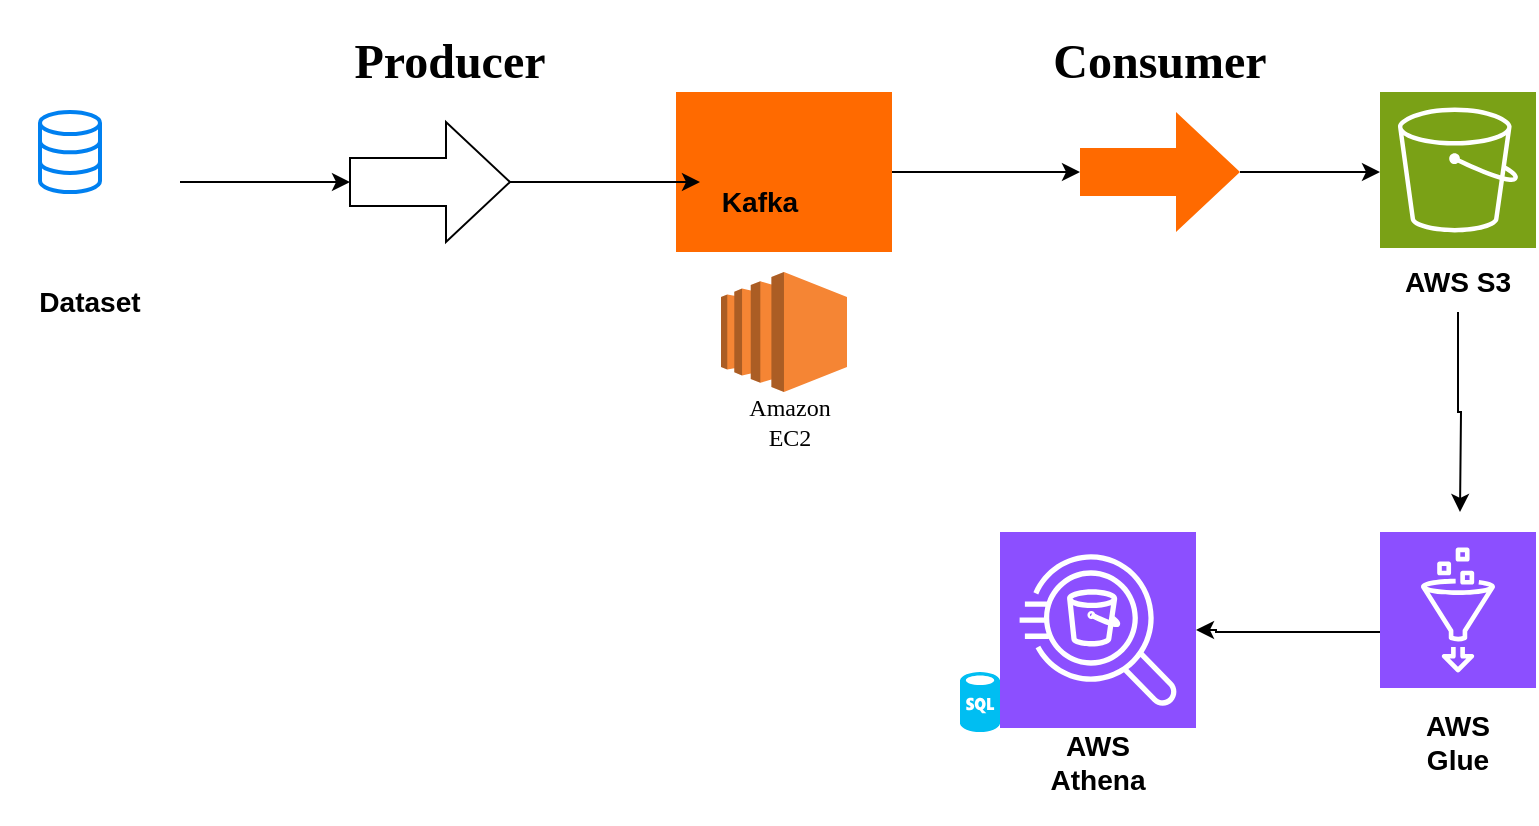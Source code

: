 <mxfile version="24.8.6">
  <diagram name="Page-1" id="zlv62F5g4ZdggqDwZbUX">
    <mxGraphModel dx="1050" dy="557" grid="1" gridSize="10" guides="1" tooltips="1" connect="1" arrows="1" fold="1" page="1" pageScale="1" pageWidth="850" pageHeight="1100" math="0" shadow="0">
      <root>
        <mxCell id="0" />
        <mxCell id="1" parent="0" />
        <mxCell id="6A9R2vZPu0vE_zY2NeRu-18" value="" style="edgeStyle=orthogonalEdgeStyle;rounded=0;orthogonalLoop=1;jettySize=auto;html=1;" edge="1" parent="1" source="6A9R2vZPu0vE_zY2NeRu-1" target="6A9R2vZPu0vE_zY2NeRu-17">
          <mxGeometry relative="1" as="geometry" />
        </mxCell>
        <mxCell id="6A9R2vZPu0vE_zY2NeRu-1" value="" style="shape=image;html=1;verticalAlign=top;verticalLabelPosition=bottom;labelBackgroundColor=#ffffff;imageAspect=0;aspect=fixed;image=https://cdn3.iconfinder.com/data/icons/cad-database-presentation-spreadsheet-vector-fil-2/512/19-128.png" vertex="1" parent="1">
          <mxGeometry x="30" y="170" width="90" height="90" as="geometry" />
        </mxCell>
        <mxCell id="6A9R2vZPu0vE_zY2NeRu-24" value="" style="edgeStyle=orthogonalEdgeStyle;rounded=0;orthogonalLoop=1;jettySize=auto;html=1;" edge="1" parent="1" source="6A9R2vZPu0vE_zY2NeRu-5" target="6A9R2vZPu0vE_zY2NeRu-23">
          <mxGeometry relative="1" as="geometry" />
        </mxCell>
        <mxCell id="6A9R2vZPu0vE_zY2NeRu-5" value="" style="points=[];aspect=fixed;html=1;align=center;shadow=0;dashed=0;fillColor=#FF6A00;strokeColor=none;shape=mxgraph.alibaba_cloud.kafka;" vertex="1" parent="1">
          <mxGeometry x="368" y="170" width="108" height="80" as="geometry" />
        </mxCell>
        <mxCell id="6A9R2vZPu0vE_zY2NeRu-6" value="" style="html=1;verticalLabelPosition=bottom;align=center;labelBackgroundColor=#ffffff;verticalAlign=top;strokeWidth=2;strokeColor=#0080F0;shadow=0;dashed=0;shape=mxgraph.ios7.icons.data;" vertex="1" parent="1">
          <mxGeometry x="50" y="180" width="30" height="40" as="geometry" />
        </mxCell>
        <mxCell id="6A9R2vZPu0vE_zY2NeRu-7" value="" style="outlineConnect=0;dashed=0;verticalLabelPosition=bottom;verticalAlign=top;align=center;html=1;shape=mxgraph.aws3.ec2;fillColor=#F58534;gradientColor=none;" vertex="1" parent="1">
          <mxGeometry x="390.5" y="260" width="63" height="60" as="geometry" />
        </mxCell>
        <mxCell id="6A9R2vZPu0vE_zY2NeRu-15" value="&lt;h3&gt;Kafka&lt;/h3&gt;" style="text;html=1;align=center;verticalAlign=middle;whiteSpace=wrap;rounded=0;" vertex="1" parent="1">
          <mxGeometry x="380" y="210" width="60" height="30" as="geometry" />
        </mxCell>
        <mxCell id="6A9R2vZPu0vE_zY2NeRu-16" value="Amazon EC2" style="text;html=1;align=center;verticalAlign=middle;whiteSpace=wrap;rounded=0;fontFamily=Times New Roman;" vertex="1" parent="1">
          <mxGeometry x="395" y="320" width="60" height="30" as="geometry" />
        </mxCell>
        <mxCell id="6A9R2vZPu0vE_zY2NeRu-19" value="" style="edgeStyle=orthogonalEdgeStyle;rounded=0;orthogonalLoop=1;jettySize=auto;html=1;" edge="1" parent="1" source="6A9R2vZPu0vE_zY2NeRu-17" target="6A9R2vZPu0vE_zY2NeRu-15">
          <mxGeometry relative="1" as="geometry">
            <Array as="points">
              <mxPoint x="360" y="215" />
              <mxPoint x="360" y="215" />
            </Array>
          </mxGeometry>
        </mxCell>
        <mxCell id="6A9R2vZPu0vE_zY2NeRu-17" value="" style="shape=singleArrow;whiteSpace=wrap;html=1;arrowWidth=0.4;arrowSize=0.4;verticalAlign=top;labelBackgroundColor=#ffffff;" vertex="1" parent="1">
          <mxGeometry x="205" y="185" width="80" height="60" as="geometry" />
        </mxCell>
        <mxCell id="6A9R2vZPu0vE_zY2NeRu-22" value="&lt;h1&gt;&lt;font face=&quot;Times New Roman&quot;&gt;Producer&lt;/font&gt;&lt;/h1&gt;" style="text;html=1;align=center;verticalAlign=middle;whiteSpace=wrap;rounded=0;" vertex="1" parent="1">
          <mxGeometry x="170" y="130" width="170" height="50" as="geometry" />
        </mxCell>
        <mxCell id="6A9R2vZPu0vE_zY2NeRu-27" value="" style="edgeStyle=orthogonalEdgeStyle;rounded=0;orthogonalLoop=1;jettySize=auto;html=1;" edge="1" parent="1" source="6A9R2vZPu0vE_zY2NeRu-23" target="6A9R2vZPu0vE_zY2NeRu-26">
          <mxGeometry relative="1" as="geometry">
            <Array as="points">
              <mxPoint x="700" y="210" />
              <mxPoint x="700" y="210" />
            </Array>
          </mxGeometry>
        </mxCell>
        <mxCell id="6A9R2vZPu0vE_zY2NeRu-23" value="" style="shape=singleArrow;whiteSpace=wrap;html=1;arrowWidth=0.4;arrowSize=0.4;fillColor=#FF6A00;strokeColor=none;shadow=0;dashed=0;" vertex="1" parent="1">
          <mxGeometry x="570" y="180" width="80" height="60" as="geometry" />
        </mxCell>
        <mxCell id="6A9R2vZPu0vE_zY2NeRu-25" value="&lt;h1&gt;&lt;font face=&quot;Times New Roman&quot;&gt;Consumer&lt;/font&gt;&lt;/h1&gt;" style="text;html=1;align=center;verticalAlign=middle;whiteSpace=wrap;rounded=0;" vertex="1" parent="1">
          <mxGeometry x="525" y="130" width="170" height="50" as="geometry" />
        </mxCell>
        <mxCell id="6A9R2vZPu0vE_zY2NeRu-26" value="" style="sketch=0;points=[[0,0,0],[0.25,0,0],[0.5,0,0],[0.75,0,0],[1,0,0],[0,1,0],[0.25,1,0],[0.5,1,0],[0.75,1,0],[1,1,0],[0,0.25,0],[0,0.5,0],[0,0.75,0],[1,0.25,0],[1,0.5,0],[1,0.75,0]];outlineConnect=0;fontColor=#232F3E;fillColor=#7AA116;strokeColor=#ffffff;dashed=0;verticalLabelPosition=bottom;verticalAlign=top;align=center;html=1;fontSize=12;fontStyle=0;aspect=fixed;shape=mxgraph.aws4.resourceIcon;resIcon=mxgraph.aws4.s3;" vertex="1" parent="1">
          <mxGeometry x="720" y="170" width="78" height="78" as="geometry" />
        </mxCell>
        <mxCell id="6A9R2vZPu0vE_zY2NeRu-30" value="" style="edgeStyle=orthogonalEdgeStyle;rounded=0;orthogonalLoop=1;jettySize=auto;html=1;" edge="1" parent="1" source="6A9R2vZPu0vE_zY2NeRu-28">
          <mxGeometry relative="1" as="geometry">
            <mxPoint x="760" y="380" as="targetPoint" />
          </mxGeometry>
        </mxCell>
        <mxCell id="6A9R2vZPu0vE_zY2NeRu-28" value="&lt;h3&gt;AWS S3&lt;/h3&gt;" style="text;html=1;align=center;verticalAlign=middle;whiteSpace=wrap;rounded=0;" vertex="1" parent="1">
          <mxGeometry x="729" y="250" width="60" height="30" as="geometry" />
        </mxCell>
        <mxCell id="6A9R2vZPu0vE_zY2NeRu-31" value="&lt;h3&gt;Dataset&lt;/h3&gt;" style="text;html=1;align=center;verticalAlign=middle;whiteSpace=wrap;rounded=0;" vertex="1" parent="1">
          <mxGeometry x="45" y="260" width="60" height="30" as="geometry" />
        </mxCell>
        <mxCell id="6A9R2vZPu0vE_zY2NeRu-35" value="" style="edgeStyle=orthogonalEdgeStyle;rounded=0;orthogonalLoop=1;jettySize=auto;html=1;entryX=1;entryY=0.5;entryDx=0;entryDy=0;entryPerimeter=0;" edge="1" parent="1" source="6A9R2vZPu0vE_zY2NeRu-32" target="6A9R2vZPu0vE_zY2NeRu-36">
          <mxGeometry relative="1" as="geometry">
            <mxPoint x="641" y="459" as="targetPoint" />
            <Array as="points">
              <mxPoint x="638" y="440" />
              <mxPoint x="638" y="439" />
            </Array>
          </mxGeometry>
        </mxCell>
        <mxCell id="6A9R2vZPu0vE_zY2NeRu-32" value="" style="sketch=0;points=[[0,0,0],[0.25,0,0],[0.5,0,0],[0.75,0,0],[1,0,0],[0,1,0],[0.25,1,0],[0.5,1,0],[0.75,1,0],[1,1,0],[0,0.25,0],[0,0.5,0],[0,0.75,0],[1,0.25,0],[1,0.5,0],[1,0.75,0]];outlineConnect=0;fontColor=#232F3E;fillColor=#8C4FFF;strokeColor=#ffffff;dashed=0;verticalLabelPosition=bottom;verticalAlign=top;align=center;html=1;fontSize=12;fontStyle=0;aspect=fixed;shape=mxgraph.aws4.resourceIcon;resIcon=mxgraph.aws4.glue;" vertex="1" parent="1">
          <mxGeometry x="720" y="390" width="78" height="78" as="geometry" />
        </mxCell>
        <mxCell id="6A9R2vZPu0vE_zY2NeRu-33" value="&lt;h3&gt;AWS Glue&lt;/h3&gt;" style="text;html=1;align=center;verticalAlign=middle;whiteSpace=wrap;rounded=0;" vertex="1" parent="1">
          <mxGeometry x="729" y="480" width="60" height="30" as="geometry" />
        </mxCell>
        <mxCell id="6A9R2vZPu0vE_zY2NeRu-36" value="" style="sketch=0;points=[[0,0,0],[0.25,0,0],[0.5,0,0],[0.75,0,0],[1,0,0],[0,1,0],[0.25,1,0],[0.5,1,0],[0.75,1,0],[1,1,0],[0,0.25,0],[0,0.5,0],[0,0.75,0],[1,0.25,0],[1,0.5,0],[1,0.75,0]];outlineConnect=0;fontColor=#232F3E;fillColor=#8C4FFF;strokeColor=#ffffff;dashed=0;verticalLabelPosition=bottom;verticalAlign=top;align=center;html=1;fontSize=12;fontStyle=0;aspect=fixed;shape=mxgraph.aws4.resourceIcon;resIcon=mxgraph.aws4.athena;" vertex="1" parent="1">
          <mxGeometry x="530" y="390" width="98" height="98" as="geometry" />
        </mxCell>
        <mxCell id="6A9R2vZPu0vE_zY2NeRu-37" value="&lt;h3&gt;AWS Athena&lt;/h3&gt;" style="text;html=1;align=center;verticalAlign=middle;whiteSpace=wrap;rounded=0;" vertex="1" parent="1">
          <mxGeometry x="549" y="490" width="60" height="30" as="geometry" />
        </mxCell>
        <mxCell id="6A9R2vZPu0vE_zY2NeRu-38" value="" style="verticalLabelPosition=bottom;html=1;verticalAlign=top;align=center;strokeColor=none;fillColor=#00BEF2;shape=mxgraph.azure.sql_database;" vertex="1" parent="1">
          <mxGeometry x="510" y="460" width="20" height="30" as="geometry" />
        </mxCell>
      </root>
    </mxGraphModel>
  </diagram>
</mxfile>
